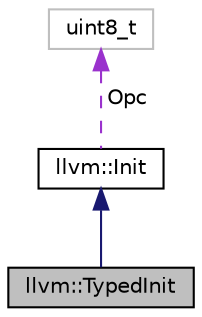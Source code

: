 digraph "llvm::TypedInit"
{
 // LATEX_PDF_SIZE
  bgcolor="transparent";
  edge [fontname="Helvetica",fontsize="10",labelfontname="Helvetica",labelfontsize="10"];
  node [fontname="Helvetica",fontsize="10",shape=record];
  Node1 [label="llvm::TypedInit",height=0.2,width=0.4,color="black", fillcolor="grey75", style="filled", fontcolor="black",tooltip="This is the common superclass of types that have a specific, explicit type, stored in ValueTy."];
  Node2 -> Node1 [dir="back",color="midnightblue",fontsize="10",style="solid",fontname="Helvetica"];
  Node2 [label="llvm::Init",height=0.2,width=0.4,color="black",URL="$classllvm_1_1Init.html",tooltip=" "];
  Node3 -> Node2 [dir="back",color="darkorchid3",fontsize="10",style="dashed",label=" Opc" ,fontname="Helvetica"];
  Node3 [label="uint8_t",height=0.2,width=0.4,color="grey75",tooltip=" "];
}
